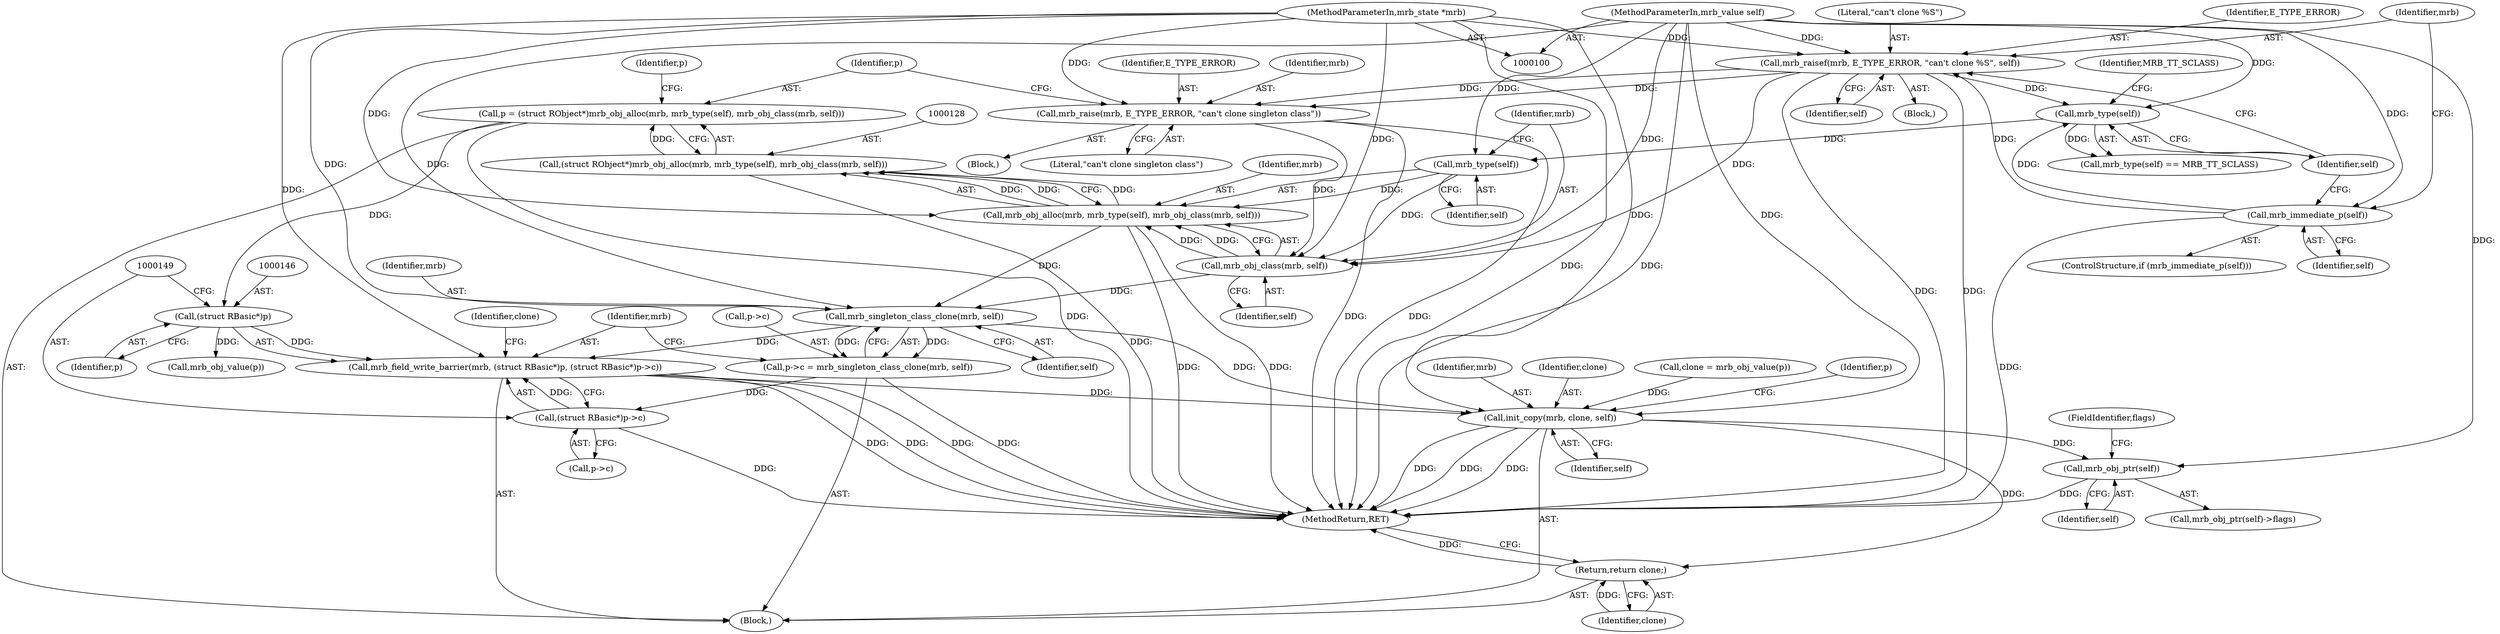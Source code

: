 digraph "0_mruby_55edae0226409de25e59922807cb09acb45731a2@API" {
"1000143" [label="(Call,mrb_field_write_barrier(mrb, (struct RBasic*)p, (struct RBasic*)p->c))"];
"1000140" [label="(Call,mrb_singleton_class_clone(mrb, self))"];
"1000129" [label="(Call,mrb_obj_alloc(mrb, mrb_type(self), mrb_obj_class(mrb, self)))"];
"1000133" [label="(Call,mrb_obj_class(mrb, self))"];
"1000121" [label="(Call,mrb_raise(mrb, E_TYPE_ERROR, \"can't clone singleton class\"))"];
"1000110" [label="(Call,mrb_raisef(mrb, E_TYPE_ERROR, \"can't clone %S\", self))"];
"1000101" [label="(MethodParameterIn,mrb_state *mrb)"];
"1000107" [label="(Call,mrb_immediate_p(self))"];
"1000102" [label="(MethodParameterIn,mrb_value self)"];
"1000131" [label="(Call,mrb_type(self))"];
"1000117" [label="(Call,mrb_type(self))"];
"1000145" [label="(Call,(struct RBasic*)p)"];
"1000125" [label="(Call,p = (struct RObject*)mrb_obj_alloc(mrb, mrb_type(self), mrb_obj_class(mrb, self)))"];
"1000127" [label="(Call,(struct RObject*)mrb_obj_alloc(mrb, mrb_type(self), mrb_obj_class(mrb, self)))"];
"1000148" [label="(Call,(struct RBasic*)p->c)"];
"1000136" [label="(Call,p->c = mrb_singleton_class_clone(mrb, self))"];
"1000157" [label="(Call,init_copy(mrb, clone, self))"];
"1000167" [label="(Call,mrb_obj_ptr(self))"];
"1000171" [label="(Return,return clone;)"];
"1000145" [label="(Call,(struct RBasic*)p)"];
"1000154" [label="(Identifier,clone)"];
"1000166" [label="(Call,mrb_obj_ptr(self)->flags)"];
"1000117" [label="(Call,mrb_type(self))"];
"1000121" [label="(Call,mrb_raise(mrb, E_TYPE_ERROR, \"can't clone singleton class\"))"];
"1000142" [label="(Identifier,self)"];
"1000137" [label="(Call,p->c)"];
"1000124" [label="(Literal,\"can't clone singleton class\")"];
"1000125" [label="(Call,p = (struct RObject*)mrb_obj_alloc(mrb, mrb_type(self), mrb_obj_class(mrb, self)))"];
"1000130" [label="(Identifier,mrb)"];
"1000111" [label="(Identifier,mrb)"];
"1000140" [label="(Call,mrb_singleton_class_clone(mrb, self))"];
"1000148" [label="(Call,(struct RBasic*)p->c)"];
"1000122" [label="(Identifier,mrb)"];
"1000168" [label="(Identifier,self)"];
"1000144" [label="(Identifier,mrb)"];
"1000155" [label="(Call,mrb_obj_value(p))"];
"1000153" [label="(Call,clone = mrb_obj_value(p))"];
"1000150" [label="(Call,p->c)"];
"1000112" [label="(Identifier,E_TYPE_ERROR)"];
"1000127" [label="(Call,(struct RObject*)mrb_obj_alloc(mrb, mrb_type(self), mrb_obj_class(mrb, self)))"];
"1000107" [label="(Call,mrb_immediate_p(self))"];
"1000163" [label="(Identifier,p)"];
"1000173" [label="(MethodReturn,RET)"];
"1000147" [label="(Identifier,p)"];
"1000108" [label="(Identifier,self)"];
"1000171" [label="(Return,return clone;)"];
"1000113" [label="(Literal,\"can't clone %S\")"];
"1000172" [label="(Identifier,clone)"];
"1000126" [label="(Identifier,p)"];
"1000158" [label="(Identifier,mrb)"];
"1000160" [label="(Identifier,self)"];
"1000101" [label="(MethodParameterIn,mrb_state *mrb)"];
"1000135" [label="(Identifier,self)"];
"1000114" [label="(Identifier,self)"];
"1000106" [label="(ControlStructure,if (mrb_immediate_p(self)))"];
"1000169" [label="(FieldIdentifier,flags)"];
"1000118" [label="(Identifier,self)"];
"1000119" [label="(Identifier,MRB_TT_SCLASS)"];
"1000143" [label="(Call,mrb_field_write_barrier(mrb, (struct RBasic*)p, (struct RBasic*)p->c))"];
"1000136" [label="(Call,p->c = mrb_singleton_class_clone(mrb, self))"];
"1000103" [label="(Block,)"];
"1000120" [label="(Block,)"];
"1000159" [label="(Identifier,clone)"];
"1000131" [label="(Call,mrb_type(self))"];
"1000132" [label="(Identifier,self)"];
"1000157" [label="(Call,init_copy(mrb, clone, self))"];
"1000133" [label="(Call,mrb_obj_class(mrb, self))"];
"1000109" [label="(Block,)"];
"1000116" [label="(Call,mrb_type(self) == MRB_TT_SCLASS)"];
"1000167" [label="(Call,mrb_obj_ptr(self))"];
"1000141" [label="(Identifier,mrb)"];
"1000102" [label="(MethodParameterIn,mrb_value self)"];
"1000134" [label="(Identifier,mrb)"];
"1000138" [label="(Identifier,p)"];
"1000123" [label="(Identifier,E_TYPE_ERROR)"];
"1000129" [label="(Call,mrb_obj_alloc(mrb, mrb_type(self), mrb_obj_class(mrb, self)))"];
"1000110" [label="(Call,mrb_raisef(mrb, E_TYPE_ERROR, \"can't clone %S\", self))"];
"1000143" -> "1000103"  [label="AST: "];
"1000143" -> "1000148"  [label="CFG: "];
"1000144" -> "1000143"  [label="AST: "];
"1000145" -> "1000143"  [label="AST: "];
"1000148" -> "1000143"  [label="AST: "];
"1000154" -> "1000143"  [label="CFG: "];
"1000143" -> "1000173"  [label="DDG: "];
"1000143" -> "1000173"  [label="DDG: "];
"1000143" -> "1000173"  [label="DDG: "];
"1000140" -> "1000143"  [label="DDG: "];
"1000101" -> "1000143"  [label="DDG: "];
"1000145" -> "1000143"  [label="DDG: "];
"1000148" -> "1000143"  [label="DDG: "];
"1000143" -> "1000157"  [label="DDG: "];
"1000140" -> "1000136"  [label="AST: "];
"1000140" -> "1000142"  [label="CFG: "];
"1000141" -> "1000140"  [label="AST: "];
"1000142" -> "1000140"  [label="AST: "];
"1000136" -> "1000140"  [label="CFG: "];
"1000140" -> "1000136"  [label="DDG: "];
"1000140" -> "1000136"  [label="DDG: "];
"1000129" -> "1000140"  [label="DDG: "];
"1000101" -> "1000140"  [label="DDG: "];
"1000133" -> "1000140"  [label="DDG: "];
"1000102" -> "1000140"  [label="DDG: "];
"1000140" -> "1000157"  [label="DDG: "];
"1000129" -> "1000127"  [label="AST: "];
"1000129" -> "1000133"  [label="CFG: "];
"1000130" -> "1000129"  [label="AST: "];
"1000131" -> "1000129"  [label="AST: "];
"1000133" -> "1000129"  [label="AST: "];
"1000127" -> "1000129"  [label="CFG: "];
"1000129" -> "1000173"  [label="DDG: "];
"1000129" -> "1000173"  [label="DDG: "];
"1000129" -> "1000127"  [label="DDG: "];
"1000129" -> "1000127"  [label="DDG: "];
"1000129" -> "1000127"  [label="DDG: "];
"1000133" -> "1000129"  [label="DDG: "];
"1000133" -> "1000129"  [label="DDG: "];
"1000101" -> "1000129"  [label="DDG: "];
"1000131" -> "1000129"  [label="DDG: "];
"1000133" -> "1000135"  [label="CFG: "];
"1000134" -> "1000133"  [label="AST: "];
"1000135" -> "1000133"  [label="AST: "];
"1000121" -> "1000133"  [label="DDG: "];
"1000110" -> "1000133"  [label="DDG: "];
"1000101" -> "1000133"  [label="DDG: "];
"1000131" -> "1000133"  [label="DDG: "];
"1000102" -> "1000133"  [label="DDG: "];
"1000121" -> "1000120"  [label="AST: "];
"1000121" -> "1000124"  [label="CFG: "];
"1000122" -> "1000121"  [label="AST: "];
"1000123" -> "1000121"  [label="AST: "];
"1000124" -> "1000121"  [label="AST: "];
"1000126" -> "1000121"  [label="CFG: "];
"1000121" -> "1000173"  [label="DDG: "];
"1000121" -> "1000173"  [label="DDG: "];
"1000110" -> "1000121"  [label="DDG: "];
"1000110" -> "1000121"  [label="DDG: "];
"1000101" -> "1000121"  [label="DDG: "];
"1000110" -> "1000109"  [label="AST: "];
"1000110" -> "1000114"  [label="CFG: "];
"1000111" -> "1000110"  [label="AST: "];
"1000112" -> "1000110"  [label="AST: "];
"1000113" -> "1000110"  [label="AST: "];
"1000114" -> "1000110"  [label="AST: "];
"1000118" -> "1000110"  [label="CFG: "];
"1000110" -> "1000173"  [label="DDG: "];
"1000110" -> "1000173"  [label="DDG: "];
"1000101" -> "1000110"  [label="DDG: "];
"1000107" -> "1000110"  [label="DDG: "];
"1000102" -> "1000110"  [label="DDG: "];
"1000110" -> "1000117"  [label="DDG: "];
"1000101" -> "1000100"  [label="AST: "];
"1000101" -> "1000173"  [label="DDG: "];
"1000101" -> "1000157"  [label="DDG: "];
"1000107" -> "1000106"  [label="AST: "];
"1000107" -> "1000108"  [label="CFG: "];
"1000108" -> "1000107"  [label="AST: "];
"1000111" -> "1000107"  [label="CFG: "];
"1000118" -> "1000107"  [label="CFG: "];
"1000107" -> "1000173"  [label="DDG: "];
"1000102" -> "1000107"  [label="DDG: "];
"1000107" -> "1000117"  [label="DDG: "];
"1000102" -> "1000100"  [label="AST: "];
"1000102" -> "1000173"  [label="DDG: "];
"1000102" -> "1000117"  [label="DDG: "];
"1000102" -> "1000131"  [label="DDG: "];
"1000102" -> "1000157"  [label="DDG: "];
"1000102" -> "1000167"  [label="DDG: "];
"1000131" -> "1000132"  [label="CFG: "];
"1000132" -> "1000131"  [label="AST: "];
"1000134" -> "1000131"  [label="CFG: "];
"1000117" -> "1000131"  [label="DDG: "];
"1000117" -> "1000116"  [label="AST: "];
"1000117" -> "1000118"  [label="CFG: "];
"1000118" -> "1000117"  [label="AST: "];
"1000119" -> "1000117"  [label="CFG: "];
"1000117" -> "1000116"  [label="DDG: "];
"1000145" -> "1000147"  [label="CFG: "];
"1000146" -> "1000145"  [label="AST: "];
"1000147" -> "1000145"  [label="AST: "];
"1000149" -> "1000145"  [label="CFG: "];
"1000125" -> "1000145"  [label="DDG: "];
"1000145" -> "1000155"  [label="DDG: "];
"1000125" -> "1000103"  [label="AST: "];
"1000125" -> "1000127"  [label="CFG: "];
"1000126" -> "1000125"  [label="AST: "];
"1000127" -> "1000125"  [label="AST: "];
"1000138" -> "1000125"  [label="CFG: "];
"1000125" -> "1000173"  [label="DDG: "];
"1000127" -> "1000125"  [label="DDG: "];
"1000128" -> "1000127"  [label="AST: "];
"1000127" -> "1000173"  [label="DDG: "];
"1000148" -> "1000150"  [label="CFG: "];
"1000149" -> "1000148"  [label="AST: "];
"1000150" -> "1000148"  [label="AST: "];
"1000148" -> "1000173"  [label="DDG: "];
"1000136" -> "1000148"  [label="DDG: "];
"1000136" -> "1000103"  [label="AST: "];
"1000137" -> "1000136"  [label="AST: "];
"1000144" -> "1000136"  [label="CFG: "];
"1000136" -> "1000173"  [label="DDG: "];
"1000157" -> "1000103"  [label="AST: "];
"1000157" -> "1000160"  [label="CFG: "];
"1000158" -> "1000157"  [label="AST: "];
"1000159" -> "1000157"  [label="AST: "];
"1000160" -> "1000157"  [label="AST: "];
"1000163" -> "1000157"  [label="CFG: "];
"1000157" -> "1000173"  [label="DDG: "];
"1000157" -> "1000173"  [label="DDG: "];
"1000157" -> "1000173"  [label="DDG: "];
"1000153" -> "1000157"  [label="DDG: "];
"1000157" -> "1000167"  [label="DDG: "];
"1000157" -> "1000171"  [label="DDG: "];
"1000167" -> "1000166"  [label="AST: "];
"1000167" -> "1000168"  [label="CFG: "];
"1000168" -> "1000167"  [label="AST: "];
"1000169" -> "1000167"  [label="CFG: "];
"1000167" -> "1000173"  [label="DDG: "];
"1000171" -> "1000103"  [label="AST: "];
"1000171" -> "1000172"  [label="CFG: "];
"1000172" -> "1000171"  [label="AST: "];
"1000173" -> "1000171"  [label="CFG: "];
"1000171" -> "1000173"  [label="DDG: "];
"1000172" -> "1000171"  [label="DDG: "];
}
